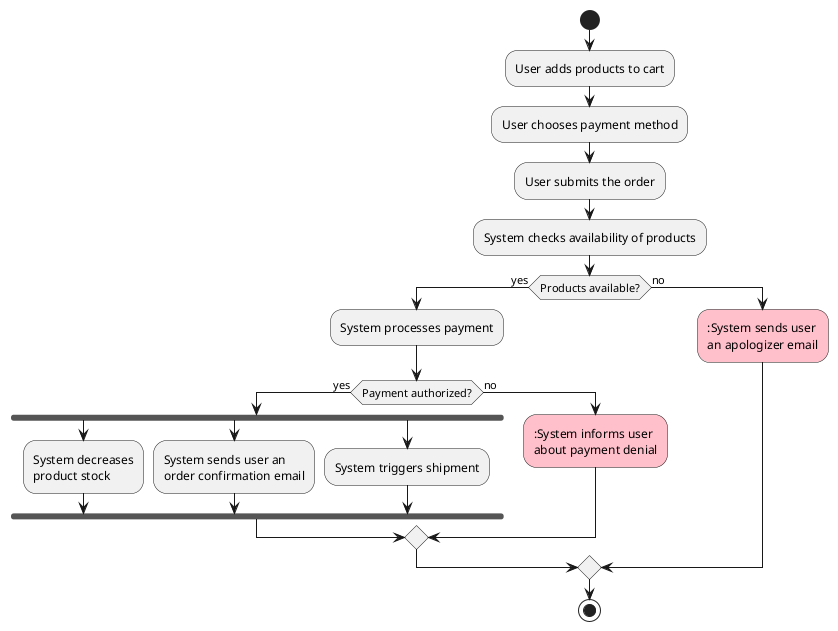 @startuml

start
:User adds products to cart;
:User chooses payment method;
:User submits the order;
:System checks availability of products;
if (Products available?) then (yes)
    :System processes payment;
    if (Payment authorized?) then (yes)
        fork
            :System decreases
            product stock;
        fork again
            :System sends user an
            order confirmation email;
        fork again
            :System triggers shipment;
        end fork
    else (no)
        #pink::System informs user
        about payment denial;
    endif
else (no)
    #pink::System sends user
    an apologizer email;
endif

stop

@enduml